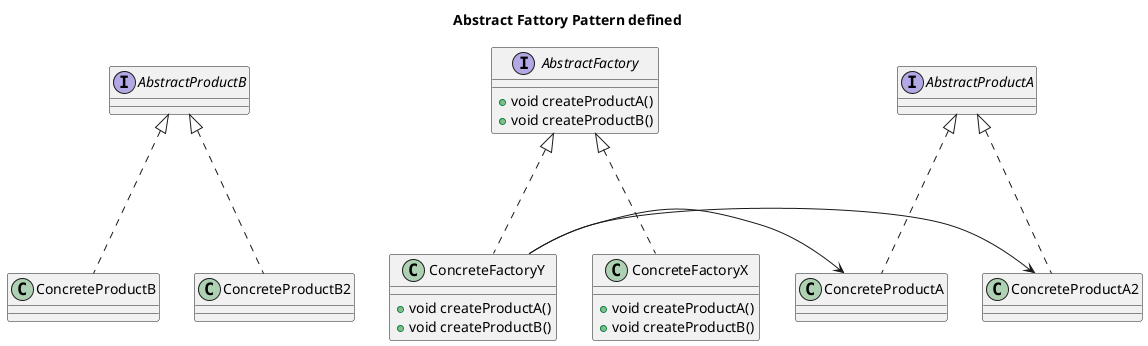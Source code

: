 @startuml

title Abstract Fattory Pattern defined

interface AbstractFactory {
    + void createProductA()
    + void createProductB()
}

class ConcreteFactoryX {
    + void createProductA()
    + void createProductB()
}

class ConcreteFactoryY {
    + void createProductA()
    + void createProductB()
}

interface AbstractProductA {

}

class ConcreteProductA {

}

class ConcreteProductA2 {

}

interface AbstractProductB {
    
}

class ConcreteProductB {
    
}

class ConcreteProductB2 {
    
}

ConcreteFactoryX -up..|>AbstractFactory
ConcreteFactoryY -up..|>AbstractFactory
ConcreteProductA -up..|>AbstractProductA
ConcreteProductA2 -up..|>AbstractProductA
ConcreteProductB -up..|>AbstractProductB
ConcreteProductB2 -up..|>AbstractProductB
ConcreteFactoryY -right-->ConcreteProductA
ConcreteFactoryY -right-->ConcreteProductA2

@enduml